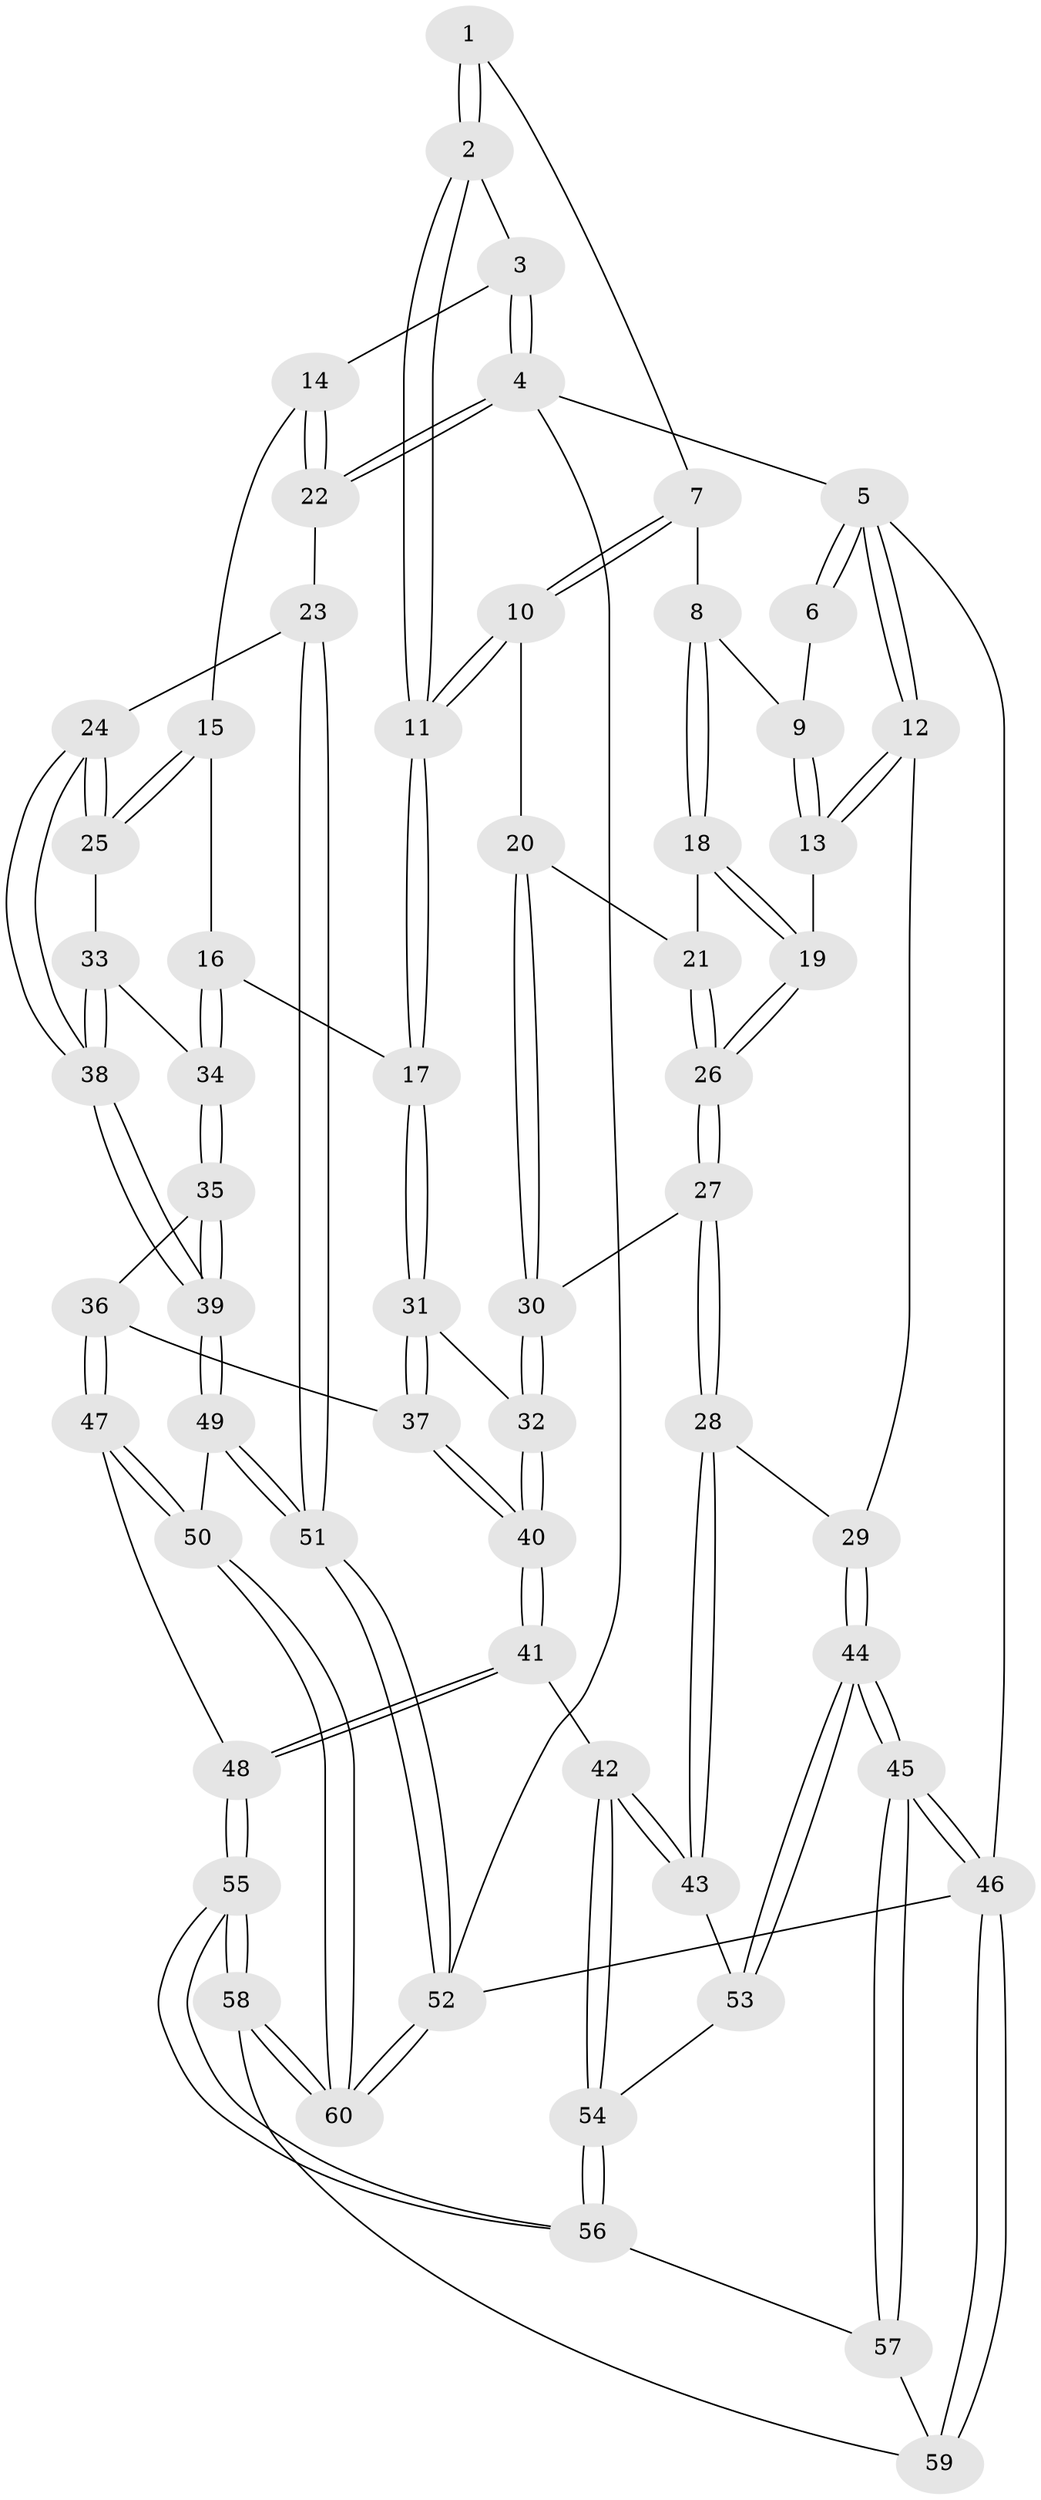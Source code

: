 // Generated by graph-tools (version 1.1) at 2025/16/03/09/25 04:16:47]
// undirected, 60 vertices, 147 edges
graph export_dot {
graph [start="1"]
  node [color=gray90,style=filled];
  1 [pos="+0.3258539983965783+0"];
  2 [pos="+0.6886243893095763+0"];
  3 [pos="+0.7196724653601421+0"];
  4 [pos="+1+0"];
  5 [pos="+0+0"];
  6 [pos="+0.23762698074324434+0"];
  7 [pos="+0.3443436304196037+0"];
  8 [pos="+0.30020484650833046+0.18806343539825343"];
  9 [pos="+0.1998650723552427+0.042943416242429894"];
  10 [pos="+0.46258903030505333+0.23545299119538707"];
  11 [pos="+0.5085022069126592+0.23287141212139778"];
  12 [pos="+0+0.2507650545651157"];
  13 [pos="+0.029670115066387674+0.22392000279074245"];
  14 [pos="+0.8357442862176853+0.2115494753013188"];
  15 [pos="+0.8350031932699985+0.22264559990179653"];
  16 [pos="+0.6463847481628389+0.31001448564979234"];
  17 [pos="+0.5698187749846719+0.29584272870176453"];
  18 [pos="+0.30260557417379497+0.1963398729560621"];
  19 [pos="+0.166318802562263+0.2515317505378963"];
  20 [pos="+0.45005852421288+0.23900048911853175"];
  21 [pos="+0.38524329561620674+0.22723660237435234"];
  22 [pos="+1+0"];
  23 [pos="+1+0.4134081439778467"];
  24 [pos="+1+0.40261106183108475"];
  25 [pos="+0.9529595635395441+0.3730496598052627"];
  26 [pos="+0.23464115120625126+0.39273535445140717"];
  27 [pos="+0.2431832185773885+0.44750111390460146"];
  28 [pos="+0.1834005526206551+0.5422671303959826"];
  29 [pos="+0+0.2980835575225167"];
  30 [pos="+0.36412896610960255+0.4146571519858616"];
  31 [pos="+0.5600824724517927+0.3551524376591703"];
  32 [pos="+0.44199796475029585+0.5089088522825284"];
  33 [pos="+0.8144122296689392+0.4337343212240836"];
  34 [pos="+0.7440909797191394+0.45202835473690295"];
  35 [pos="+0.7112611239877599+0.534820261449522"];
  36 [pos="+0.6449035842250305+0.563734549465313"];
  37 [pos="+0.6085824729929906+0.5539333545363725"];
  38 [pos="+0.8523173453153752+0.6125199297760389"];
  39 [pos="+0.8418391385538122+0.6298061022832384"];
  40 [pos="+0.45370438649316847+0.6027058718735766"];
  41 [pos="+0.4089866440800872+0.6675792790561438"];
  42 [pos="+0.38806359250843614+0.6671919316190172"];
  43 [pos="+0.18712300874417537+0.5587765420594198"];
  44 [pos="+0+0.9340947088028781"];
  45 [pos="+0+0.9365766600242569"];
  46 [pos="+0+1"];
  47 [pos="+0.6754483795887518+0.7757507454762078"];
  48 [pos="+0.5048612582670763+0.8038226981636266"];
  49 [pos="+0.8482685290180622+0.662803850355492"];
  50 [pos="+0.7766406858312259+0.8136286678220983"];
  51 [pos="+1+0.6948448209872908"];
  52 [pos="+1+1"];
  53 [pos="+0.107506960035889+0.6701405581848816"];
  54 [pos="+0.24448683763600051+0.8262372382689904"];
  55 [pos="+0.48344523137251644+0.8815641241745255"];
  56 [pos="+0.24314365408762464+0.8333524148815066"];
  57 [pos="+0.23447177680370293+0.8547271597854718"];
  58 [pos="+0.4546052554418421+1"];
  59 [pos="+0.3392458794150517+1"];
  60 [pos="+1+1"];
  1 -- 2;
  1 -- 2;
  1 -- 7;
  2 -- 3;
  2 -- 11;
  2 -- 11;
  3 -- 4;
  3 -- 4;
  3 -- 14;
  4 -- 5;
  4 -- 22;
  4 -- 22;
  4 -- 52;
  5 -- 6;
  5 -- 6;
  5 -- 12;
  5 -- 12;
  5 -- 46;
  6 -- 9;
  7 -- 8;
  7 -- 10;
  7 -- 10;
  8 -- 9;
  8 -- 18;
  8 -- 18;
  9 -- 13;
  9 -- 13;
  10 -- 11;
  10 -- 11;
  10 -- 20;
  11 -- 17;
  11 -- 17;
  12 -- 13;
  12 -- 13;
  12 -- 29;
  13 -- 19;
  14 -- 15;
  14 -- 22;
  14 -- 22;
  15 -- 16;
  15 -- 25;
  15 -- 25;
  16 -- 17;
  16 -- 34;
  16 -- 34;
  17 -- 31;
  17 -- 31;
  18 -- 19;
  18 -- 19;
  18 -- 21;
  19 -- 26;
  19 -- 26;
  20 -- 21;
  20 -- 30;
  20 -- 30;
  21 -- 26;
  21 -- 26;
  22 -- 23;
  23 -- 24;
  23 -- 51;
  23 -- 51;
  24 -- 25;
  24 -- 25;
  24 -- 38;
  24 -- 38;
  25 -- 33;
  26 -- 27;
  26 -- 27;
  27 -- 28;
  27 -- 28;
  27 -- 30;
  28 -- 29;
  28 -- 43;
  28 -- 43;
  29 -- 44;
  29 -- 44;
  30 -- 32;
  30 -- 32;
  31 -- 32;
  31 -- 37;
  31 -- 37;
  32 -- 40;
  32 -- 40;
  33 -- 34;
  33 -- 38;
  33 -- 38;
  34 -- 35;
  34 -- 35;
  35 -- 36;
  35 -- 39;
  35 -- 39;
  36 -- 37;
  36 -- 47;
  36 -- 47;
  37 -- 40;
  37 -- 40;
  38 -- 39;
  38 -- 39;
  39 -- 49;
  39 -- 49;
  40 -- 41;
  40 -- 41;
  41 -- 42;
  41 -- 48;
  41 -- 48;
  42 -- 43;
  42 -- 43;
  42 -- 54;
  42 -- 54;
  43 -- 53;
  44 -- 45;
  44 -- 45;
  44 -- 53;
  44 -- 53;
  45 -- 46;
  45 -- 46;
  45 -- 57;
  45 -- 57;
  46 -- 59;
  46 -- 59;
  46 -- 52;
  47 -- 48;
  47 -- 50;
  47 -- 50;
  48 -- 55;
  48 -- 55;
  49 -- 50;
  49 -- 51;
  49 -- 51;
  50 -- 60;
  50 -- 60;
  51 -- 52;
  51 -- 52;
  52 -- 60;
  52 -- 60;
  53 -- 54;
  54 -- 56;
  54 -- 56;
  55 -- 56;
  55 -- 56;
  55 -- 58;
  55 -- 58;
  56 -- 57;
  57 -- 59;
  58 -- 59;
  58 -- 60;
  58 -- 60;
}
